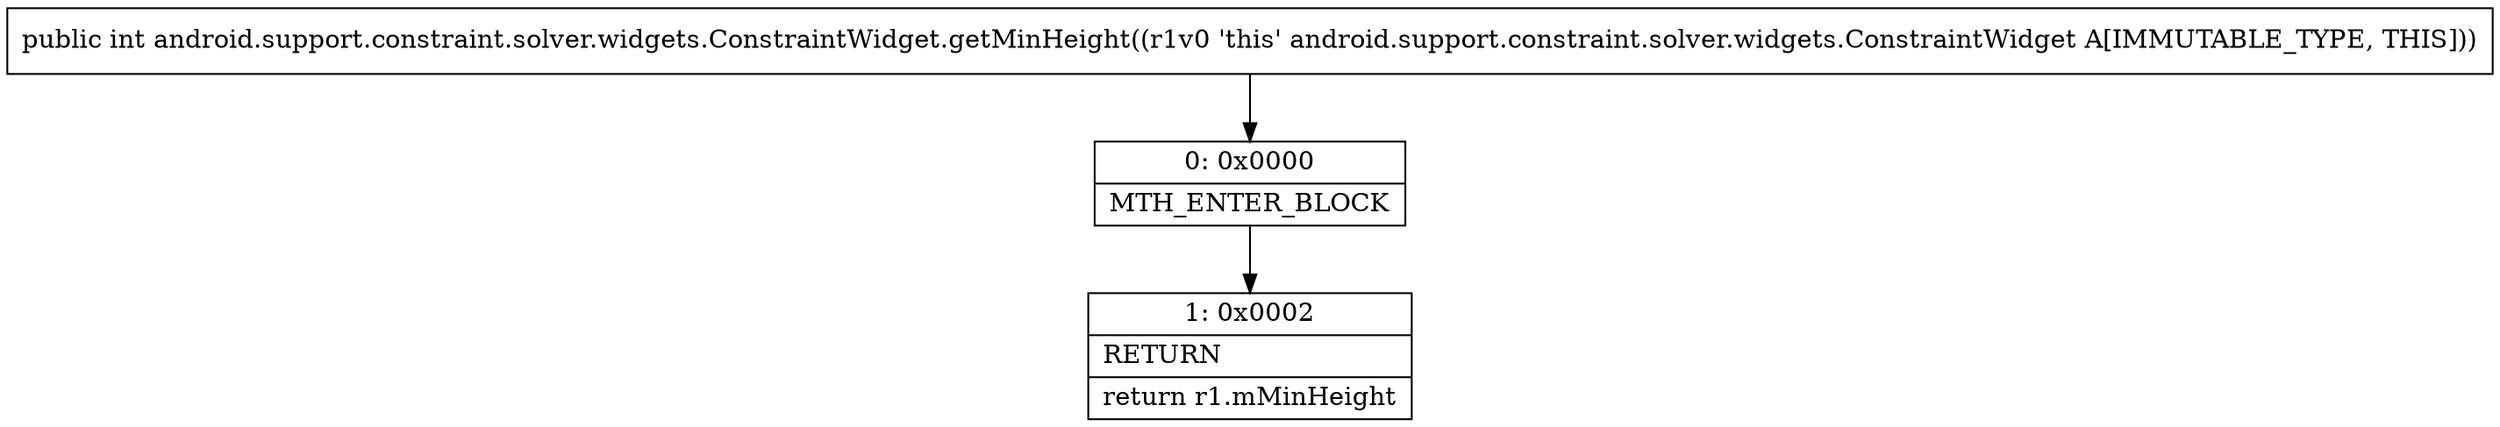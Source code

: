 digraph "CFG forandroid.support.constraint.solver.widgets.ConstraintWidget.getMinHeight()I" {
Node_0 [shape=record,label="{0\:\ 0x0000|MTH_ENTER_BLOCK\l}"];
Node_1 [shape=record,label="{1\:\ 0x0002|RETURN\l|return r1.mMinHeight\l}"];
MethodNode[shape=record,label="{public int android.support.constraint.solver.widgets.ConstraintWidget.getMinHeight((r1v0 'this' android.support.constraint.solver.widgets.ConstraintWidget A[IMMUTABLE_TYPE, THIS])) }"];
MethodNode -> Node_0;
Node_0 -> Node_1;
}

